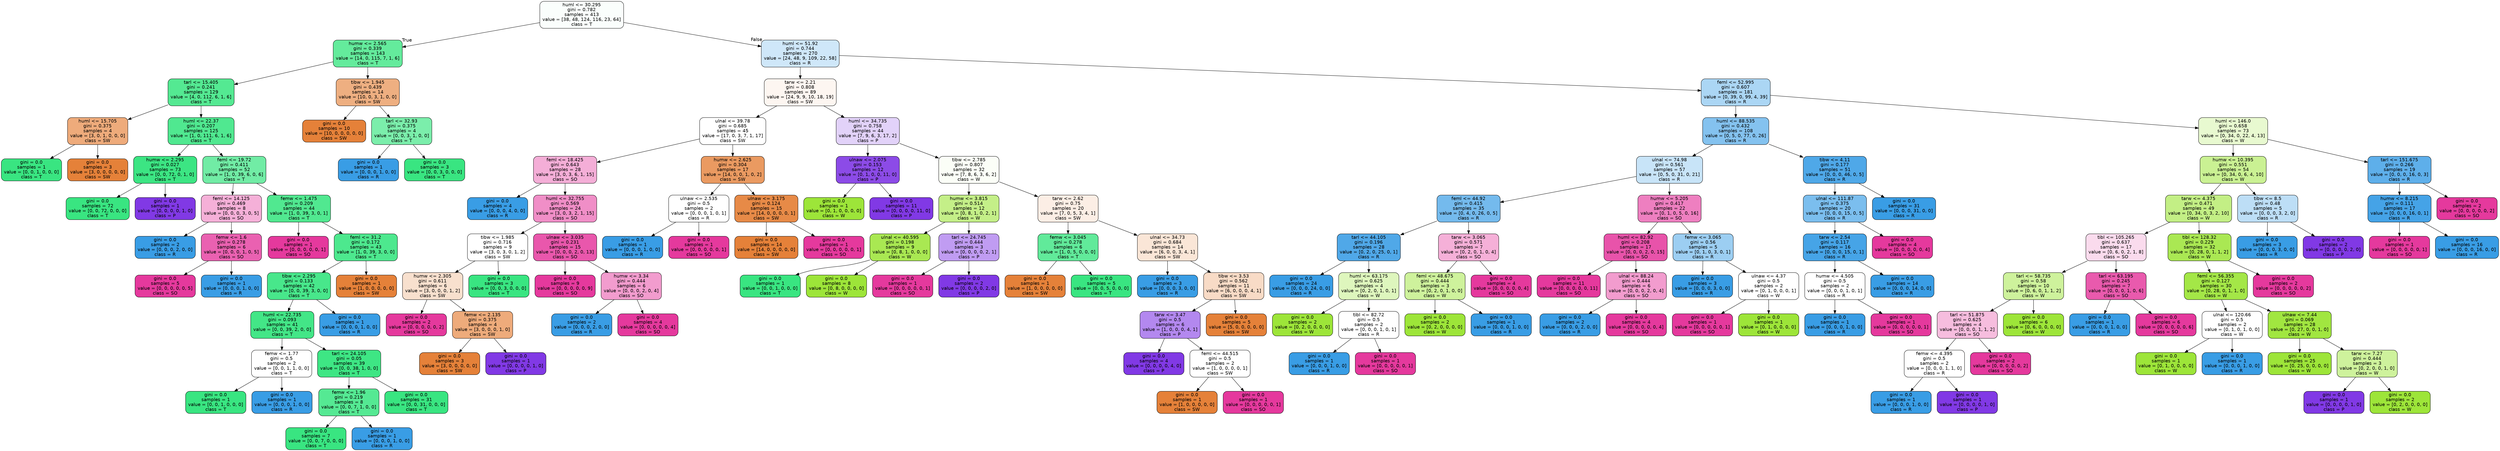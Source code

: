 digraph Tree {
node [shape=box, style="filled, rounded", color="black", fontname=helvetica] ;
edge [fontname=helvetica] ;
0 [label="huml <= 30.295\ngini = 0.782\nsamples = 413\nvalue = [38, 48, 124, 116, 23, 64]\nclass = T", fillcolor="#fafefc"] ;
1 [label="humw <= 2.565\ngini = 0.339\nsamples = 143\nvalue = [14, 0, 115, 7, 1, 6]\nclass = T", fillcolor="#64eb9c"] ;
0 -> 1 [labeldistance=2.5, labelangle=45, headlabel="True"] ;
2 [label="tarl <= 15.405\ngini = 0.241\nsamples = 129\nvalue = [4, 0, 112, 6, 1, 6]\nclass = T", fillcolor="#54e992"] ;
1 -> 2 ;
3 [label="huml <= 15.705\ngini = 0.375\nsamples = 4\nvalue = [3, 0, 1, 0, 0, 0]\nclass = SW", fillcolor="#eeab7b"] ;
2 -> 3 ;
4 [label="gini = 0.0\nsamples = 1\nvalue = [0, 0, 1, 0, 0, 0]\nclass = T", fillcolor="#39e581"] ;
3 -> 4 ;
5 [label="gini = 0.0\nsamples = 3\nvalue = [3, 0, 0, 0, 0, 0]\nclass = SW", fillcolor="#e58139"] ;
3 -> 5 ;
6 [label="huml <= 22.37\ngini = 0.207\nsamples = 125\nvalue = [1, 0, 111, 6, 1, 6]\nclass = T", fillcolor="#50e890"] ;
2 -> 6 ;
7 [label="humw <= 2.295\ngini = 0.027\nsamples = 73\nvalue = [0, 0, 72, 0, 1, 0]\nclass = T", fillcolor="#3ce583"] ;
6 -> 7 ;
8 [label="gini = 0.0\nsamples = 72\nvalue = [0, 0, 72, 0, 0, 0]\nclass = T", fillcolor="#39e581"] ;
7 -> 8 ;
9 [label="gini = 0.0\nsamples = 1\nvalue = [0, 0, 0, 0, 1, 0]\nclass = P", fillcolor="#8139e5"] ;
7 -> 9 ;
10 [label="feml <= 19.72\ngini = 0.411\nsamples = 52\nvalue = [1, 0, 39, 6, 0, 6]\nclass = T", fillcolor="#71eca5"] ;
6 -> 10 ;
11 [label="feml <= 14.125\ngini = 0.469\nsamples = 8\nvalue = [0, 0, 0, 3, 0, 5]\nclass = SO", fillcolor="#f5b0d8"] ;
10 -> 11 ;
12 [label="gini = 0.0\nsamples = 2\nvalue = [0, 0, 0, 2, 0, 0]\nclass = R", fillcolor="#399de5"] ;
11 -> 12 ;
13 [label="femw <= 1.6\ngini = 0.278\nsamples = 6\nvalue = [0, 0, 0, 1, 0, 5]\nclass = SO", fillcolor="#ea61b1"] ;
11 -> 13 ;
14 [label="gini = 0.0\nsamples = 5\nvalue = [0, 0, 0, 0, 0, 5]\nclass = SO", fillcolor="#e5399d"] ;
13 -> 14 ;
15 [label="gini = 0.0\nsamples = 1\nvalue = [0, 0, 0, 1, 0, 0]\nclass = R", fillcolor="#399de5"] ;
13 -> 15 ;
16 [label="femw <= 1.475\ngini = 0.209\nsamples = 44\nvalue = [1, 0, 39, 3, 0, 1]\nclass = T", fillcolor="#51e890"] ;
10 -> 16 ;
17 [label="gini = 0.0\nsamples = 1\nvalue = [0, 0, 0, 0, 0, 1]\nclass = SO", fillcolor="#e5399d"] ;
16 -> 17 ;
18 [label="feml <= 31.2\ngini = 0.172\nsamples = 43\nvalue = [1, 0, 39, 3, 0, 0]\nclass = T", fillcolor="#4de88e"] ;
16 -> 18 ;
19 [label="tibw <= 2.295\ngini = 0.133\nsamples = 42\nvalue = [0, 0, 39, 3, 0, 0]\nclass = T", fillcolor="#48e78b"] ;
18 -> 19 ;
20 [label="huml <= 22.735\ngini = 0.093\nsamples = 41\nvalue = [0, 0, 39, 2, 0, 0]\nclass = T", fillcolor="#43e687"] ;
19 -> 20 ;
21 [label="femw <= 1.77\ngini = 0.5\nsamples = 2\nvalue = [0, 0, 1, 1, 0, 0]\nclass = T", fillcolor="#ffffff"] ;
20 -> 21 ;
22 [label="gini = 0.0\nsamples = 1\nvalue = [0, 0, 1, 0, 0, 0]\nclass = T", fillcolor="#39e581"] ;
21 -> 22 ;
23 [label="gini = 0.0\nsamples = 1\nvalue = [0, 0, 0, 1, 0, 0]\nclass = R", fillcolor="#399de5"] ;
21 -> 23 ;
24 [label="tarl <= 24.105\ngini = 0.05\nsamples = 39\nvalue = [0, 0, 38, 1, 0, 0]\nclass = T", fillcolor="#3ee684"] ;
20 -> 24 ;
25 [label="femw <= 1.96\ngini = 0.219\nsamples = 8\nvalue = [0, 0, 7, 1, 0, 0]\nclass = T", fillcolor="#55e993"] ;
24 -> 25 ;
26 [label="gini = 0.0\nsamples = 7\nvalue = [0, 0, 7, 0, 0, 0]\nclass = T", fillcolor="#39e581"] ;
25 -> 26 ;
27 [label="gini = 0.0\nsamples = 1\nvalue = [0, 0, 0, 1, 0, 0]\nclass = R", fillcolor="#399de5"] ;
25 -> 27 ;
28 [label="gini = 0.0\nsamples = 31\nvalue = [0, 0, 31, 0, 0, 0]\nclass = T", fillcolor="#39e581"] ;
24 -> 28 ;
29 [label="gini = 0.0\nsamples = 1\nvalue = [0, 0, 0, 1, 0, 0]\nclass = R", fillcolor="#399de5"] ;
19 -> 29 ;
30 [label="gini = 0.0\nsamples = 1\nvalue = [1, 0, 0, 0, 0, 0]\nclass = SW", fillcolor="#e58139"] ;
18 -> 30 ;
31 [label="tibw <= 1.945\ngini = 0.439\nsamples = 14\nvalue = [10, 0, 3, 1, 0, 0]\nclass = SW", fillcolor="#eeaf81"] ;
1 -> 31 ;
32 [label="gini = 0.0\nsamples = 10\nvalue = [10, 0, 0, 0, 0, 0]\nclass = SW", fillcolor="#e58139"] ;
31 -> 32 ;
33 [label="tarl <= 32.93\ngini = 0.375\nsamples = 4\nvalue = [0, 0, 3, 1, 0, 0]\nclass = T", fillcolor="#7beeab"] ;
31 -> 33 ;
34 [label="gini = 0.0\nsamples = 1\nvalue = [0, 0, 0, 1, 0, 0]\nclass = R", fillcolor="#399de5"] ;
33 -> 34 ;
35 [label="gini = 0.0\nsamples = 3\nvalue = [0, 0, 3, 0, 0, 0]\nclass = T", fillcolor="#39e581"] ;
33 -> 35 ;
36 [label="huml <= 51.92\ngini = 0.744\nsamples = 270\nvalue = [24, 48, 9, 109, 22, 58]\nclass = R", fillcolor="#cfe7f9"] ;
0 -> 36 [labeldistance=2.5, labelangle=-45, headlabel="False"] ;
37 [label="tarw <= 2.21\ngini = 0.808\nsamples = 89\nvalue = [24, 9, 9, 10, 18, 19]\nclass = SW", fillcolor="#fdf6f1"] ;
36 -> 37 ;
38 [label="ulnal <= 39.78\ngini = 0.685\nsamples = 45\nvalue = [17, 0, 3, 7, 1, 17]\nclass = SW", fillcolor="#ffffff"] ;
37 -> 38 ;
39 [label="feml <= 18.425\ngini = 0.643\nsamples = 28\nvalue = [3, 0, 3, 6, 1, 15]\nclass = SO", fillcolor="#f4aed7"] ;
38 -> 39 ;
40 [label="gini = 0.0\nsamples = 4\nvalue = [0, 0, 0, 4, 0, 0]\nclass = R", fillcolor="#399de5"] ;
39 -> 40 ;
41 [label="huml <= 32.755\ngini = 0.569\nsamples = 24\nvalue = [3, 0, 3, 2, 1, 15]\nclass = SO", fillcolor="#f08ec7"] ;
39 -> 41 ;
42 [label="tibw <= 1.985\ngini = 0.716\nsamples = 9\nvalue = [3, 0, 3, 0, 1, 2]\nclass = SW", fillcolor="#ffffff"] ;
41 -> 42 ;
43 [label="humw <= 2.305\ngini = 0.611\nsamples = 6\nvalue = [3, 0, 0, 0, 1, 2]\nclass = SW", fillcolor="#f8e0ce"] ;
42 -> 43 ;
44 [label="gini = 0.0\nsamples = 2\nvalue = [0, 0, 0, 0, 0, 2]\nclass = SO", fillcolor="#e5399d"] ;
43 -> 44 ;
45 [label="femw <= 2.135\ngini = 0.375\nsamples = 4\nvalue = [3, 0, 0, 0, 1, 0]\nclass = SW", fillcolor="#eeab7b"] ;
43 -> 45 ;
46 [label="gini = 0.0\nsamples = 3\nvalue = [3, 0, 0, 0, 0, 0]\nclass = SW", fillcolor="#e58139"] ;
45 -> 46 ;
47 [label="gini = 0.0\nsamples = 1\nvalue = [0, 0, 0, 0, 1, 0]\nclass = P", fillcolor="#8139e5"] ;
45 -> 47 ;
48 [label="gini = 0.0\nsamples = 3\nvalue = [0, 0, 3, 0, 0, 0]\nclass = T", fillcolor="#39e581"] ;
42 -> 48 ;
49 [label="ulnaw <= 3.035\ngini = 0.231\nsamples = 15\nvalue = [0, 0, 0, 2, 0, 13]\nclass = SO", fillcolor="#e957ac"] ;
41 -> 49 ;
50 [label="gini = 0.0\nsamples = 9\nvalue = [0, 0, 0, 0, 0, 9]\nclass = SO", fillcolor="#e5399d"] ;
49 -> 50 ;
51 [label="humw <= 3.34\ngini = 0.444\nsamples = 6\nvalue = [0, 0, 0, 2, 0, 4]\nclass = SO", fillcolor="#f29cce"] ;
49 -> 51 ;
52 [label="gini = 0.0\nsamples = 2\nvalue = [0, 0, 0, 2, 0, 0]\nclass = R", fillcolor="#399de5"] ;
51 -> 52 ;
53 [label="gini = 0.0\nsamples = 4\nvalue = [0, 0, 0, 0, 0, 4]\nclass = SO", fillcolor="#e5399d"] ;
51 -> 53 ;
54 [label="humw <= 2.625\ngini = 0.304\nsamples = 17\nvalue = [14, 0, 0, 1, 0, 2]\nclass = SW", fillcolor="#ea9a61"] ;
38 -> 54 ;
55 [label="ulnaw <= 2.535\ngini = 0.5\nsamples = 2\nvalue = [0, 0, 0, 1, 0, 1]\nclass = R", fillcolor="#ffffff"] ;
54 -> 55 ;
56 [label="gini = 0.0\nsamples = 1\nvalue = [0, 0, 0, 1, 0, 0]\nclass = R", fillcolor="#399de5"] ;
55 -> 56 ;
57 [label="gini = 0.0\nsamples = 1\nvalue = [0, 0, 0, 0, 0, 1]\nclass = SO", fillcolor="#e5399d"] ;
55 -> 57 ;
58 [label="ulnaw <= 3.175\ngini = 0.124\nsamples = 15\nvalue = [14, 0, 0, 0, 0, 1]\nclass = SW", fillcolor="#e78a47"] ;
54 -> 58 ;
59 [label="gini = 0.0\nsamples = 14\nvalue = [14, 0, 0, 0, 0, 0]\nclass = SW", fillcolor="#e58139"] ;
58 -> 59 ;
60 [label="gini = 0.0\nsamples = 1\nvalue = [0, 0, 0, 0, 0, 1]\nclass = SO", fillcolor="#e5399d"] ;
58 -> 60 ;
61 [label="huml <= 34.735\ngini = 0.758\nsamples = 44\nvalue = [7, 9, 6, 3, 17, 2]\nclass = P", fillcolor="#e2d2f9"] ;
37 -> 61 ;
62 [label="ulnaw <= 2.075\ngini = 0.153\nsamples = 12\nvalue = [0, 1, 0, 0, 11, 0]\nclass = P", fillcolor="#8c4be7"] ;
61 -> 62 ;
63 [label="gini = 0.0\nsamples = 1\nvalue = [0, 1, 0, 0, 0, 0]\nclass = W", fillcolor="#9de539"] ;
62 -> 63 ;
64 [label="gini = 0.0\nsamples = 11\nvalue = [0, 0, 0, 0, 11, 0]\nclass = P", fillcolor="#8139e5"] ;
62 -> 64 ;
65 [label="tibw <= 2.785\ngini = 0.807\nsamples = 32\nvalue = [7, 8, 6, 3, 6, 2]\nclass = W", fillcolor="#fbfef7"] ;
61 -> 65 ;
66 [label="humw <= 3.815\ngini = 0.514\nsamples = 12\nvalue = [0, 8, 1, 0, 2, 1]\nclass = W", fillcolor="#c4ef88"] ;
65 -> 66 ;
67 [label="ulnal <= 40.595\ngini = 0.198\nsamples = 9\nvalue = [0, 8, 1, 0, 0, 0]\nclass = W", fillcolor="#a9e852"] ;
66 -> 67 ;
68 [label="gini = 0.0\nsamples = 1\nvalue = [0, 0, 1, 0, 0, 0]\nclass = T", fillcolor="#39e581"] ;
67 -> 68 ;
69 [label="gini = 0.0\nsamples = 8\nvalue = [0, 8, 0, 0, 0, 0]\nclass = W", fillcolor="#9de539"] ;
67 -> 69 ;
70 [label="tarl <= 24.745\ngini = 0.444\nsamples = 3\nvalue = [0, 0, 0, 0, 2, 1]\nclass = P", fillcolor="#c09cf2"] ;
66 -> 70 ;
71 [label="gini = 0.0\nsamples = 1\nvalue = [0, 0, 0, 0, 0, 1]\nclass = SO", fillcolor="#e5399d"] ;
70 -> 71 ;
72 [label="gini = 0.0\nsamples = 2\nvalue = [0, 0, 0, 0, 2, 0]\nclass = P", fillcolor="#8139e5"] ;
70 -> 72 ;
73 [label="tarw <= 2.62\ngini = 0.75\nsamples = 20\nvalue = [7, 0, 5, 3, 4, 1]\nclass = SW", fillcolor="#fceee5"] ;
65 -> 73 ;
74 [label="femw <= 3.045\ngini = 0.278\nsamples = 6\nvalue = [1, 0, 5, 0, 0, 0]\nclass = T", fillcolor="#61ea9a"] ;
73 -> 74 ;
75 [label="gini = 0.0\nsamples = 1\nvalue = [1, 0, 0, 0, 0, 0]\nclass = SW", fillcolor="#e58139"] ;
74 -> 75 ;
76 [label="gini = 0.0\nsamples = 5\nvalue = [0, 0, 5, 0, 0, 0]\nclass = T", fillcolor="#39e581"] ;
74 -> 76 ;
77 [label="ulnal <= 34.73\ngini = 0.684\nsamples = 14\nvalue = [6, 0, 0, 3, 4, 1]\nclass = SW", fillcolor="#fae6d7"] ;
73 -> 77 ;
78 [label="gini = 0.0\nsamples = 3\nvalue = [0, 0, 0, 3, 0, 0]\nclass = R", fillcolor="#399de5"] ;
77 -> 78 ;
79 [label="tibw <= 3.53\ngini = 0.562\nsamples = 11\nvalue = [6, 0, 0, 0, 4, 1]\nclass = SW", fillcolor="#f8dbc6"] ;
77 -> 79 ;
80 [label="tarw <= 3.47\ngini = 0.5\nsamples = 6\nvalue = [1, 0, 0, 0, 4, 1]\nclass = P", fillcolor="#b388ef"] ;
79 -> 80 ;
81 [label="gini = 0.0\nsamples = 4\nvalue = [0, 0, 0, 0, 4, 0]\nclass = P", fillcolor="#8139e5"] ;
80 -> 81 ;
82 [label="feml <= 44.515\ngini = 0.5\nsamples = 2\nvalue = [1, 0, 0, 0, 0, 1]\nclass = SW", fillcolor="#ffffff"] ;
80 -> 82 ;
83 [label="gini = 0.0\nsamples = 1\nvalue = [1, 0, 0, 0, 0, 0]\nclass = SW", fillcolor="#e58139"] ;
82 -> 83 ;
84 [label="gini = 0.0\nsamples = 1\nvalue = [0, 0, 0, 0, 0, 1]\nclass = SO", fillcolor="#e5399d"] ;
82 -> 84 ;
85 [label="gini = 0.0\nsamples = 5\nvalue = [5, 0, 0, 0, 0, 0]\nclass = SW", fillcolor="#e58139"] ;
79 -> 85 ;
86 [label="feml <= 52.995\ngini = 0.607\nsamples = 181\nvalue = [0, 39, 0, 99, 4, 39]\nclass = R", fillcolor="#abd6f4"] ;
36 -> 86 ;
87 [label="huml <= 88.535\ngini = 0.432\nsamples = 108\nvalue = [0, 5, 0, 77, 0, 26]\nclass = R", fillcolor="#84c2ef"] ;
86 -> 87 ;
88 [label="ulnal <= 74.98\ngini = 0.561\nsamples = 57\nvalue = [0, 5, 0, 31, 0, 21]\nclass = R", fillcolor="#c8e4f8"] ;
87 -> 88 ;
89 [label="feml <= 44.92\ngini = 0.415\nsamples = 35\nvalue = [0, 4, 0, 26, 0, 5]\nclass = R", fillcolor="#74baed"] ;
88 -> 89 ;
90 [label="tarl <= 44.105\ngini = 0.196\nsamples = 28\nvalue = [0, 2, 0, 25, 0, 1]\nclass = R", fillcolor="#50a8e8"] ;
89 -> 90 ;
91 [label="gini = 0.0\nsamples = 24\nvalue = [0, 0, 0, 24, 0, 0]\nclass = R", fillcolor="#399de5"] ;
90 -> 91 ;
92 [label="huml <= 63.175\ngini = 0.625\nsamples = 4\nvalue = [0, 2, 0, 1, 0, 1]\nclass = W", fillcolor="#def6bd"] ;
90 -> 92 ;
93 [label="gini = 0.0\nsamples = 2\nvalue = [0, 2, 0, 0, 0, 0]\nclass = W", fillcolor="#9de539"] ;
92 -> 93 ;
94 [label="tibl <= 82.72\ngini = 0.5\nsamples = 2\nvalue = [0, 0, 0, 1, 0, 1]\nclass = R", fillcolor="#ffffff"] ;
92 -> 94 ;
95 [label="gini = 0.0\nsamples = 1\nvalue = [0, 0, 0, 1, 0, 0]\nclass = R", fillcolor="#399de5"] ;
94 -> 95 ;
96 [label="gini = 0.0\nsamples = 1\nvalue = [0, 0, 0, 0, 0, 1]\nclass = SO", fillcolor="#e5399d"] ;
94 -> 96 ;
97 [label="tarw <= 3.065\ngini = 0.571\nsamples = 7\nvalue = [0, 2, 0, 1, 0, 4]\nclass = SO", fillcolor="#f5b0d8"] ;
89 -> 97 ;
98 [label="feml <= 48.675\ngini = 0.444\nsamples = 3\nvalue = [0, 2, 0, 1, 0, 0]\nclass = W", fillcolor="#cef29c"] ;
97 -> 98 ;
99 [label="gini = 0.0\nsamples = 2\nvalue = [0, 2, 0, 0, 0, 0]\nclass = W", fillcolor="#9de539"] ;
98 -> 99 ;
100 [label="gini = 0.0\nsamples = 1\nvalue = [0, 0, 0, 1, 0, 0]\nclass = R", fillcolor="#399de5"] ;
98 -> 100 ;
101 [label="gini = 0.0\nsamples = 4\nvalue = [0, 0, 0, 0, 0, 4]\nclass = SO", fillcolor="#e5399d"] ;
97 -> 101 ;
102 [label="humw <= 5.205\ngini = 0.417\nsamples = 22\nvalue = [0, 1, 0, 5, 0, 16]\nclass = SO", fillcolor="#ee7fc0"] ;
88 -> 102 ;
103 [label="huml <= 82.92\ngini = 0.208\nsamples = 17\nvalue = [0, 0, 0, 2, 0, 15]\nclass = SO", fillcolor="#e853aa"] ;
102 -> 103 ;
104 [label="gini = 0.0\nsamples = 11\nvalue = [0, 0, 0, 0, 0, 11]\nclass = SO", fillcolor="#e5399d"] ;
103 -> 104 ;
105 [label="ulnal <= 88.24\ngini = 0.444\nsamples = 6\nvalue = [0, 0, 0, 2, 0, 4]\nclass = SO", fillcolor="#f29cce"] ;
103 -> 105 ;
106 [label="gini = 0.0\nsamples = 2\nvalue = [0, 0, 0, 2, 0, 0]\nclass = R", fillcolor="#399de5"] ;
105 -> 106 ;
107 [label="gini = 0.0\nsamples = 4\nvalue = [0, 0, 0, 0, 0, 4]\nclass = SO", fillcolor="#e5399d"] ;
105 -> 107 ;
108 [label="femw <= 3.065\ngini = 0.56\nsamples = 5\nvalue = [0, 1, 0, 3, 0, 1]\nclass = R", fillcolor="#9ccef2"] ;
102 -> 108 ;
109 [label="gini = 0.0\nsamples = 3\nvalue = [0, 0, 0, 3, 0, 0]\nclass = R", fillcolor="#399de5"] ;
108 -> 109 ;
110 [label="ulnaw <= 4.37\ngini = 0.5\nsamples = 2\nvalue = [0, 1, 0, 0, 0, 1]\nclass = W", fillcolor="#ffffff"] ;
108 -> 110 ;
111 [label="gini = 0.0\nsamples = 1\nvalue = [0, 0, 0, 0, 0, 1]\nclass = SO", fillcolor="#e5399d"] ;
110 -> 111 ;
112 [label="gini = 0.0\nsamples = 1\nvalue = [0, 1, 0, 0, 0, 0]\nclass = W", fillcolor="#9de539"] ;
110 -> 112 ;
113 [label="tibw <= 4.11\ngini = 0.177\nsamples = 51\nvalue = [0, 0, 0, 46, 0, 5]\nclass = R", fillcolor="#4fa8e8"] ;
87 -> 113 ;
114 [label="ulnal <= 111.87\ngini = 0.375\nsamples = 20\nvalue = [0, 0, 0, 15, 0, 5]\nclass = R", fillcolor="#7bbeee"] ;
113 -> 114 ;
115 [label="tarw <= 2.54\ngini = 0.117\nsamples = 16\nvalue = [0, 0, 0, 15, 0, 1]\nclass = R", fillcolor="#46a4e7"] ;
114 -> 115 ;
116 [label="humw <= 4.505\ngini = 0.5\nsamples = 2\nvalue = [0, 0, 0, 1, 0, 1]\nclass = R", fillcolor="#ffffff"] ;
115 -> 116 ;
117 [label="gini = 0.0\nsamples = 1\nvalue = [0, 0, 0, 1, 0, 0]\nclass = R", fillcolor="#399de5"] ;
116 -> 117 ;
118 [label="gini = 0.0\nsamples = 1\nvalue = [0, 0, 0, 0, 0, 1]\nclass = SO", fillcolor="#e5399d"] ;
116 -> 118 ;
119 [label="gini = 0.0\nsamples = 14\nvalue = [0, 0, 0, 14, 0, 0]\nclass = R", fillcolor="#399de5"] ;
115 -> 119 ;
120 [label="gini = 0.0\nsamples = 4\nvalue = [0, 0, 0, 0, 0, 4]\nclass = SO", fillcolor="#e5399d"] ;
114 -> 120 ;
121 [label="gini = 0.0\nsamples = 31\nvalue = [0, 0, 0, 31, 0, 0]\nclass = R", fillcolor="#399de5"] ;
113 -> 121 ;
122 [label="huml <= 146.0\ngini = 0.658\nsamples = 73\nvalue = [0, 34, 0, 22, 4, 13]\nclass = W", fillcolor="#e8f9d0"] ;
86 -> 122 ;
123 [label="humw <= 10.395\ngini = 0.551\nsamples = 54\nvalue = [0, 34, 0, 6, 4, 10]\nclass = W", fillcolor="#caf193"] ;
122 -> 123 ;
124 [label="tarw <= 4.375\ngini = 0.471\nsamples = 49\nvalue = [0, 34, 0, 3, 2, 10]\nclass = W", fillcolor="#c3ef85"] ;
123 -> 124 ;
125 [label="tibl <= 105.265\ngini = 0.637\nsamples = 17\nvalue = [0, 6, 0, 2, 1, 8]\nclass = SO", fillcolor="#fadbed"] ;
124 -> 125 ;
126 [label="tarl <= 58.735\ngini = 0.58\nsamples = 10\nvalue = [0, 6, 0, 1, 1, 2]\nclass = W", fillcolor="#cef29c"] ;
125 -> 126 ;
127 [label="tarl <= 51.875\ngini = 0.625\nsamples = 4\nvalue = [0, 0, 0, 1, 1, 2]\nclass = SO", fillcolor="#f6bdde"] ;
126 -> 127 ;
128 [label="femw <= 4.395\ngini = 0.5\nsamples = 2\nvalue = [0, 0, 0, 1, 1, 0]\nclass = R", fillcolor="#ffffff"] ;
127 -> 128 ;
129 [label="gini = 0.0\nsamples = 1\nvalue = [0, 0, 0, 1, 0, 0]\nclass = R", fillcolor="#399de5"] ;
128 -> 129 ;
130 [label="gini = 0.0\nsamples = 1\nvalue = [0, 0, 0, 0, 1, 0]\nclass = P", fillcolor="#8139e5"] ;
128 -> 130 ;
131 [label="gini = 0.0\nsamples = 2\nvalue = [0, 0, 0, 0, 0, 2]\nclass = SO", fillcolor="#e5399d"] ;
127 -> 131 ;
132 [label="gini = 0.0\nsamples = 6\nvalue = [0, 6, 0, 0, 0, 0]\nclass = W", fillcolor="#9de539"] ;
126 -> 132 ;
133 [label="tarl <= 63.195\ngini = 0.245\nsamples = 7\nvalue = [0, 0, 0, 1, 0, 6]\nclass = SO", fillcolor="#e95aad"] ;
125 -> 133 ;
134 [label="gini = 0.0\nsamples = 1\nvalue = [0, 0, 0, 1, 0, 0]\nclass = R", fillcolor="#399de5"] ;
133 -> 134 ;
135 [label="gini = 0.0\nsamples = 6\nvalue = [0, 0, 0, 0, 0, 6]\nclass = SO", fillcolor="#e5399d"] ;
133 -> 135 ;
136 [label="tibl <= 128.32\ngini = 0.229\nsamples = 32\nvalue = [0, 28, 0, 1, 1, 2]\nclass = W", fillcolor="#aae853"] ;
124 -> 136 ;
137 [label="feml <= 56.355\ngini = 0.127\nsamples = 30\nvalue = [0, 28, 0, 1, 1, 0]\nclass = W", fillcolor="#a4e747"] ;
136 -> 137 ;
138 [label="ulnal <= 120.66\ngini = 0.5\nsamples = 2\nvalue = [0, 1, 0, 1, 0, 0]\nclass = W", fillcolor="#ffffff"] ;
137 -> 138 ;
139 [label="gini = 0.0\nsamples = 1\nvalue = [0, 1, 0, 0, 0, 0]\nclass = W", fillcolor="#9de539"] ;
138 -> 139 ;
140 [label="gini = 0.0\nsamples = 1\nvalue = [0, 0, 0, 1, 0, 0]\nclass = R", fillcolor="#399de5"] ;
138 -> 140 ;
141 [label="ulnaw <= 7.44\ngini = 0.069\nsamples = 28\nvalue = [0, 27, 0, 0, 1, 0]\nclass = W", fillcolor="#a1e640"] ;
137 -> 141 ;
142 [label="gini = 0.0\nsamples = 25\nvalue = [0, 25, 0, 0, 0, 0]\nclass = W", fillcolor="#9de539"] ;
141 -> 142 ;
143 [label="tarw <= 7.27\ngini = 0.444\nsamples = 3\nvalue = [0, 2, 0, 0, 1, 0]\nclass = W", fillcolor="#cef29c"] ;
141 -> 143 ;
144 [label="gini = 0.0\nsamples = 1\nvalue = [0, 0, 0, 0, 1, 0]\nclass = P", fillcolor="#8139e5"] ;
143 -> 144 ;
145 [label="gini = 0.0\nsamples = 2\nvalue = [0, 2, 0, 0, 0, 0]\nclass = W", fillcolor="#9de539"] ;
143 -> 145 ;
146 [label="gini = 0.0\nsamples = 2\nvalue = [0, 0, 0, 0, 0, 2]\nclass = SO", fillcolor="#e5399d"] ;
136 -> 146 ;
147 [label="tibw <= 8.5\ngini = 0.48\nsamples = 5\nvalue = [0, 0, 0, 3, 2, 0]\nclass = R", fillcolor="#bddef6"] ;
123 -> 147 ;
148 [label="gini = 0.0\nsamples = 3\nvalue = [0, 0, 0, 3, 0, 0]\nclass = R", fillcolor="#399de5"] ;
147 -> 148 ;
149 [label="gini = 0.0\nsamples = 2\nvalue = [0, 0, 0, 0, 2, 0]\nclass = P", fillcolor="#8139e5"] ;
147 -> 149 ;
150 [label="tarl <= 151.675\ngini = 0.266\nsamples = 19\nvalue = [0, 0, 0, 16, 0, 3]\nclass = R", fillcolor="#5eafea"] ;
122 -> 150 ;
151 [label="humw <= 8.215\ngini = 0.111\nsamples = 17\nvalue = [0, 0, 0, 16, 0, 1]\nclass = R", fillcolor="#45a3e7"] ;
150 -> 151 ;
152 [label="gini = 0.0\nsamples = 1\nvalue = [0, 0, 0, 0, 0, 1]\nclass = SO", fillcolor="#e5399d"] ;
151 -> 152 ;
153 [label="gini = 0.0\nsamples = 16\nvalue = [0, 0, 0, 16, 0, 0]\nclass = R", fillcolor="#399de5"] ;
151 -> 153 ;
154 [label="gini = 0.0\nsamples = 2\nvalue = [0, 0, 0, 0, 0, 2]\nclass = SO", fillcolor="#e5399d"] ;
150 -> 154 ;
}